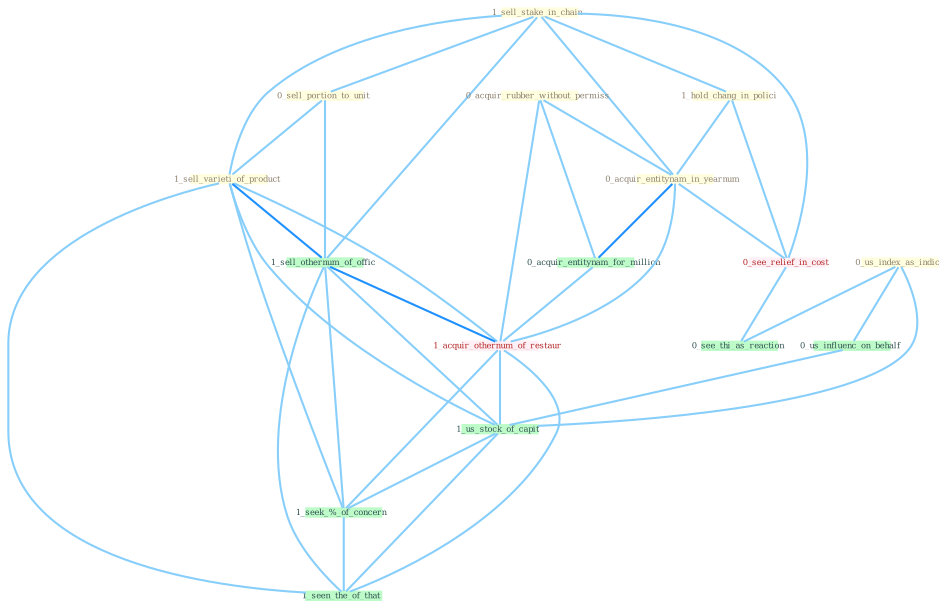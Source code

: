 Graph G{ 
    node
    [shape=polygon,style=filled,width=.5,height=.06,color="#BDFCC9",fixedsize=true,fontsize=4,
    fontcolor="#2f4f4f"];
    {node
    [color="#ffffe0", fontcolor="#8b7d6b"] "1_sell_stake_in_chain " "0_acquir_rubber_without_permiss " "0_sell_portion_to_unit " "1_hold_chang_in_polici " "0_acquir_entitynam_in_yearnum " "1_sell_varieti_of_product " "0_us_index_as_indic "}
{node [color="#fff0f5", fontcolor="#b22222"] "0_see_relief_in_cost " "1_acquir_othernum_of_restaur "}
edge [color="#B0E2FF"];

	"1_sell_stake_in_chain " -- "0_sell_portion_to_unit " [w="1", color="#87cefa" ];
	"1_sell_stake_in_chain " -- "1_hold_chang_in_polici " [w="1", color="#87cefa" ];
	"1_sell_stake_in_chain " -- "0_acquir_entitynam_in_yearnum " [w="1", color="#87cefa" ];
	"1_sell_stake_in_chain " -- "1_sell_varieti_of_product " [w="1", color="#87cefa" ];
	"1_sell_stake_in_chain " -- "1_sell_othernum_of_offic " [w="1", color="#87cefa" ];
	"1_sell_stake_in_chain " -- "0_see_relief_in_cost " [w="1", color="#87cefa" ];
	"0_acquir_rubber_without_permiss " -- "0_acquir_entitynam_in_yearnum " [w="1", color="#87cefa" ];
	"0_acquir_rubber_without_permiss " -- "0_acquir_entitynam_for_million " [w="1", color="#87cefa" ];
	"0_acquir_rubber_without_permiss " -- "1_acquir_othernum_of_restaur " [w="1", color="#87cefa" ];
	"0_sell_portion_to_unit " -- "1_sell_varieti_of_product " [w="1", color="#87cefa" ];
	"0_sell_portion_to_unit " -- "1_sell_othernum_of_offic " [w="1", color="#87cefa" ];
	"1_hold_chang_in_polici " -- "0_acquir_entitynam_in_yearnum " [w="1", color="#87cefa" ];
	"1_hold_chang_in_polici " -- "0_see_relief_in_cost " [w="1", color="#87cefa" ];
	"0_acquir_entitynam_in_yearnum " -- "0_acquir_entitynam_for_million " [w="2", color="#1e90ff" , len=0.8];
	"0_acquir_entitynam_in_yearnum " -- "0_see_relief_in_cost " [w="1", color="#87cefa" ];
	"0_acquir_entitynam_in_yearnum " -- "1_acquir_othernum_of_restaur " [w="1", color="#87cefa" ];
	"1_sell_varieti_of_product " -- "1_sell_othernum_of_offic " [w="2", color="#1e90ff" , len=0.8];
	"1_sell_varieti_of_product " -- "1_acquir_othernum_of_restaur " [w="1", color="#87cefa" ];
	"1_sell_varieti_of_product " -- "1_us_stock_of_capit " [w="1", color="#87cefa" ];
	"1_sell_varieti_of_product " -- "1_seek_%_of_concern " [w="1", color="#87cefa" ];
	"1_sell_varieti_of_product " -- "1_seen_the_of_that " [w="1", color="#87cefa" ];
	"0_us_index_as_indic " -- "0_us_influenc_on_behalf " [w="1", color="#87cefa" ];
	"0_us_index_as_indic " -- "0_see_thi_as_reaction " [w="1", color="#87cefa" ];
	"0_us_index_as_indic " -- "1_us_stock_of_capit " [w="1", color="#87cefa" ];
	"0_acquir_entitynam_for_million " -- "1_acquir_othernum_of_restaur " [w="1", color="#87cefa" ];
	"1_sell_othernum_of_offic " -- "1_acquir_othernum_of_restaur " [w="2", color="#1e90ff" , len=0.8];
	"1_sell_othernum_of_offic " -- "1_us_stock_of_capit " [w="1", color="#87cefa" ];
	"1_sell_othernum_of_offic " -- "1_seek_%_of_concern " [w="1", color="#87cefa" ];
	"1_sell_othernum_of_offic " -- "1_seen_the_of_that " [w="1", color="#87cefa" ];
	"0_us_influenc_on_behalf " -- "1_us_stock_of_capit " [w="1", color="#87cefa" ];
	"0_see_relief_in_cost " -- "0_see_thi_as_reaction " [w="1", color="#87cefa" ];
	"1_acquir_othernum_of_restaur " -- "1_us_stock_of_capit " [w="1", color="#87cefa" ];
	"1_acquir_othernum_of_restaur " -- "1_seek_%_of_concern " [w="1", color="#87cefa" ];
	"1_acquir_othernum_of_restaur " -- "1_seen_the_of_that " [w="1", color="#87cefa" ];
	"1_us_stock_of_capit " -- "1_seek_%_of_concern " [w="1", color="#87cefa" ];
	"1_us_stock_of_capit " -- "1_seen_the_of_that " [w="1", color="#87cefa" ];
	"1_seek_%_of_concern " -- "1_seen_the_of_that " [w="1", color="#87cefa" ];
}
